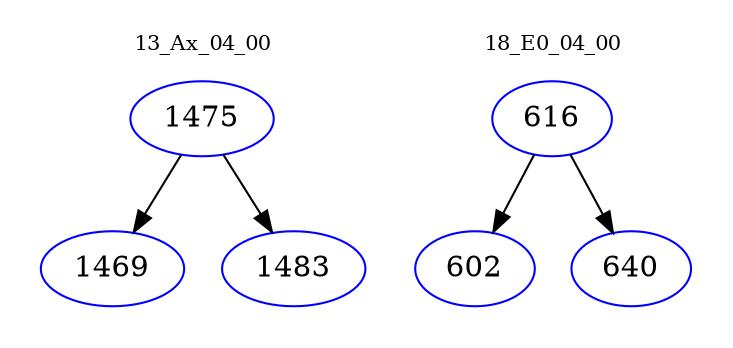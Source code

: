 digraph{
subgraph cluster_0 {
color = white
label = "13_Ax_04_00";
fontsize=10;
T0_1475 [label="1475", color="blue"]
T0_1475 -> T0_1469 [color="black"]
T0_1469 [label="1469", color="blue"]
T0_1475 -> T0_1483 [color="black"]
T0_1483 [label="1483", color="blue"]
}
subgraph cluster_1 {
color = white
label = "18_E0_04_00";
fontsize=10;
T1_616 [label="616", color="blue"]
T1_616 -> T1_602 [color="black"]
T1_602 [label="602", color="blue"]
T1_616 -> T1_640 [color="black"]
T1_640 [label="640", color="blue"]
}
}
